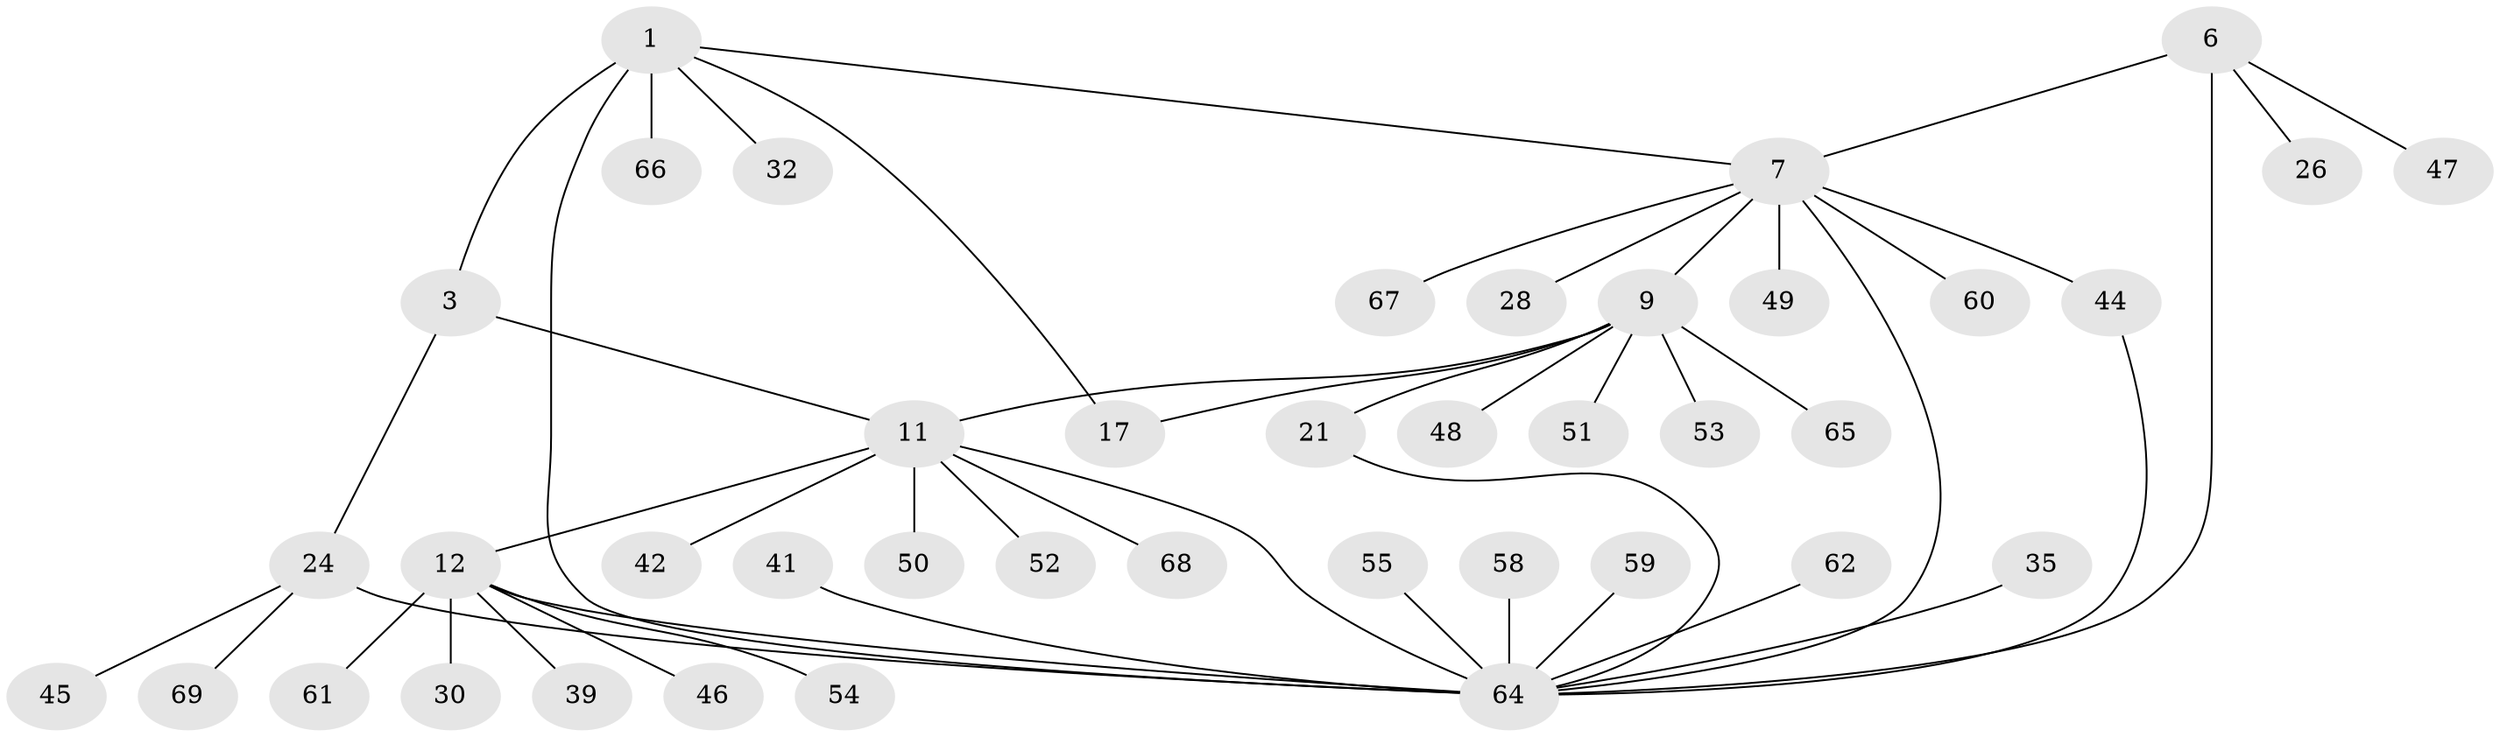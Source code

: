 // original degree distribution, {7: 0.057971014492753624, 3: 0.08695652173913043, 4: 0.057971014492753624, 12: 0.014492753623188406, 2: 0.18840579710144928, 5: 0.014492753623188406, 11: 0.014492753623188406, 8: 0.014492753623188406, 9: 0.014492753623188406, 1: 0.5362318840579711}
// Generated by graph-tools (version 1.1) at 2025/58/03/04/25 21:58:26]
// undirected, 41 vertices, 49 edges
graph export_dot {
graph [start="1"]
  node [color=gray90,style=filled];
  1;
  3 [super="+2"];
  6 [super="+5"];
  7;
  9 [super="+8"];
  11 [super="+10"];
  12;
  17;
  21;
  24 [super="+14"];
  26;
  28;
  30;
  32;
  35;
  39 [super="+19"];
  41;
  42;
  44 [super="+27"];
  45;
  46;
  47;
  48 [super="+40"];
  49;
  50;
  51;
  52;
  53 [super="+43"];
  54 [super="+29"];
  55;
  58 [super="+57"];
  59;
  60;
  61;
  62;
  64 [super="+4+31+38+15"];
  65;
  66 [super="+63"];
  67 [super="+34"];
  68 [super="+16"];
  69;
  1 -- 3 [weight=2];
  1 -- 7;
  1 -- 17;
  1 -- 32;
  1 -- 66;
  1 -- 64;
  3 -- 11;
  3 -- 24 [weight=2];
  6 -- 7;
  6 -- 26;
  6 -- 47;
  6 -- 64 [weight=2];
  7 -- 9 [weight=2];
  7 -- 28;
  7 -- 44 [weight=2];
  7 -- 49;
  7 -- 60;
  7 -- 67;
  7 -- 64;
  9 -- 51;
  9 -- 65;
  9 -- 17;
  9 -- 21;
  9 -- 11;
  9 -- 48;
  9 -- 53;
  11 -- 12 [weight=2];
  11 -- 42;
  11 -- 52;
  11 -- 50;
  11 -- 68;
  11 -- 64;
  12 -- 30;
  12 -- 46;
  12 -- 61;
  12 -- 39;
  12 -- 54;
  12 -- 64;
  21 -- 64;
  24 -- 69;
  24 -- 45;
  24 -- 64 [weight=3];
  35 -- 64;
  41 -- 64;
  44 -- 64;
  55 -- 64;
  58 -- 64;
  59 -- 64;
  62 -- 64;
}
